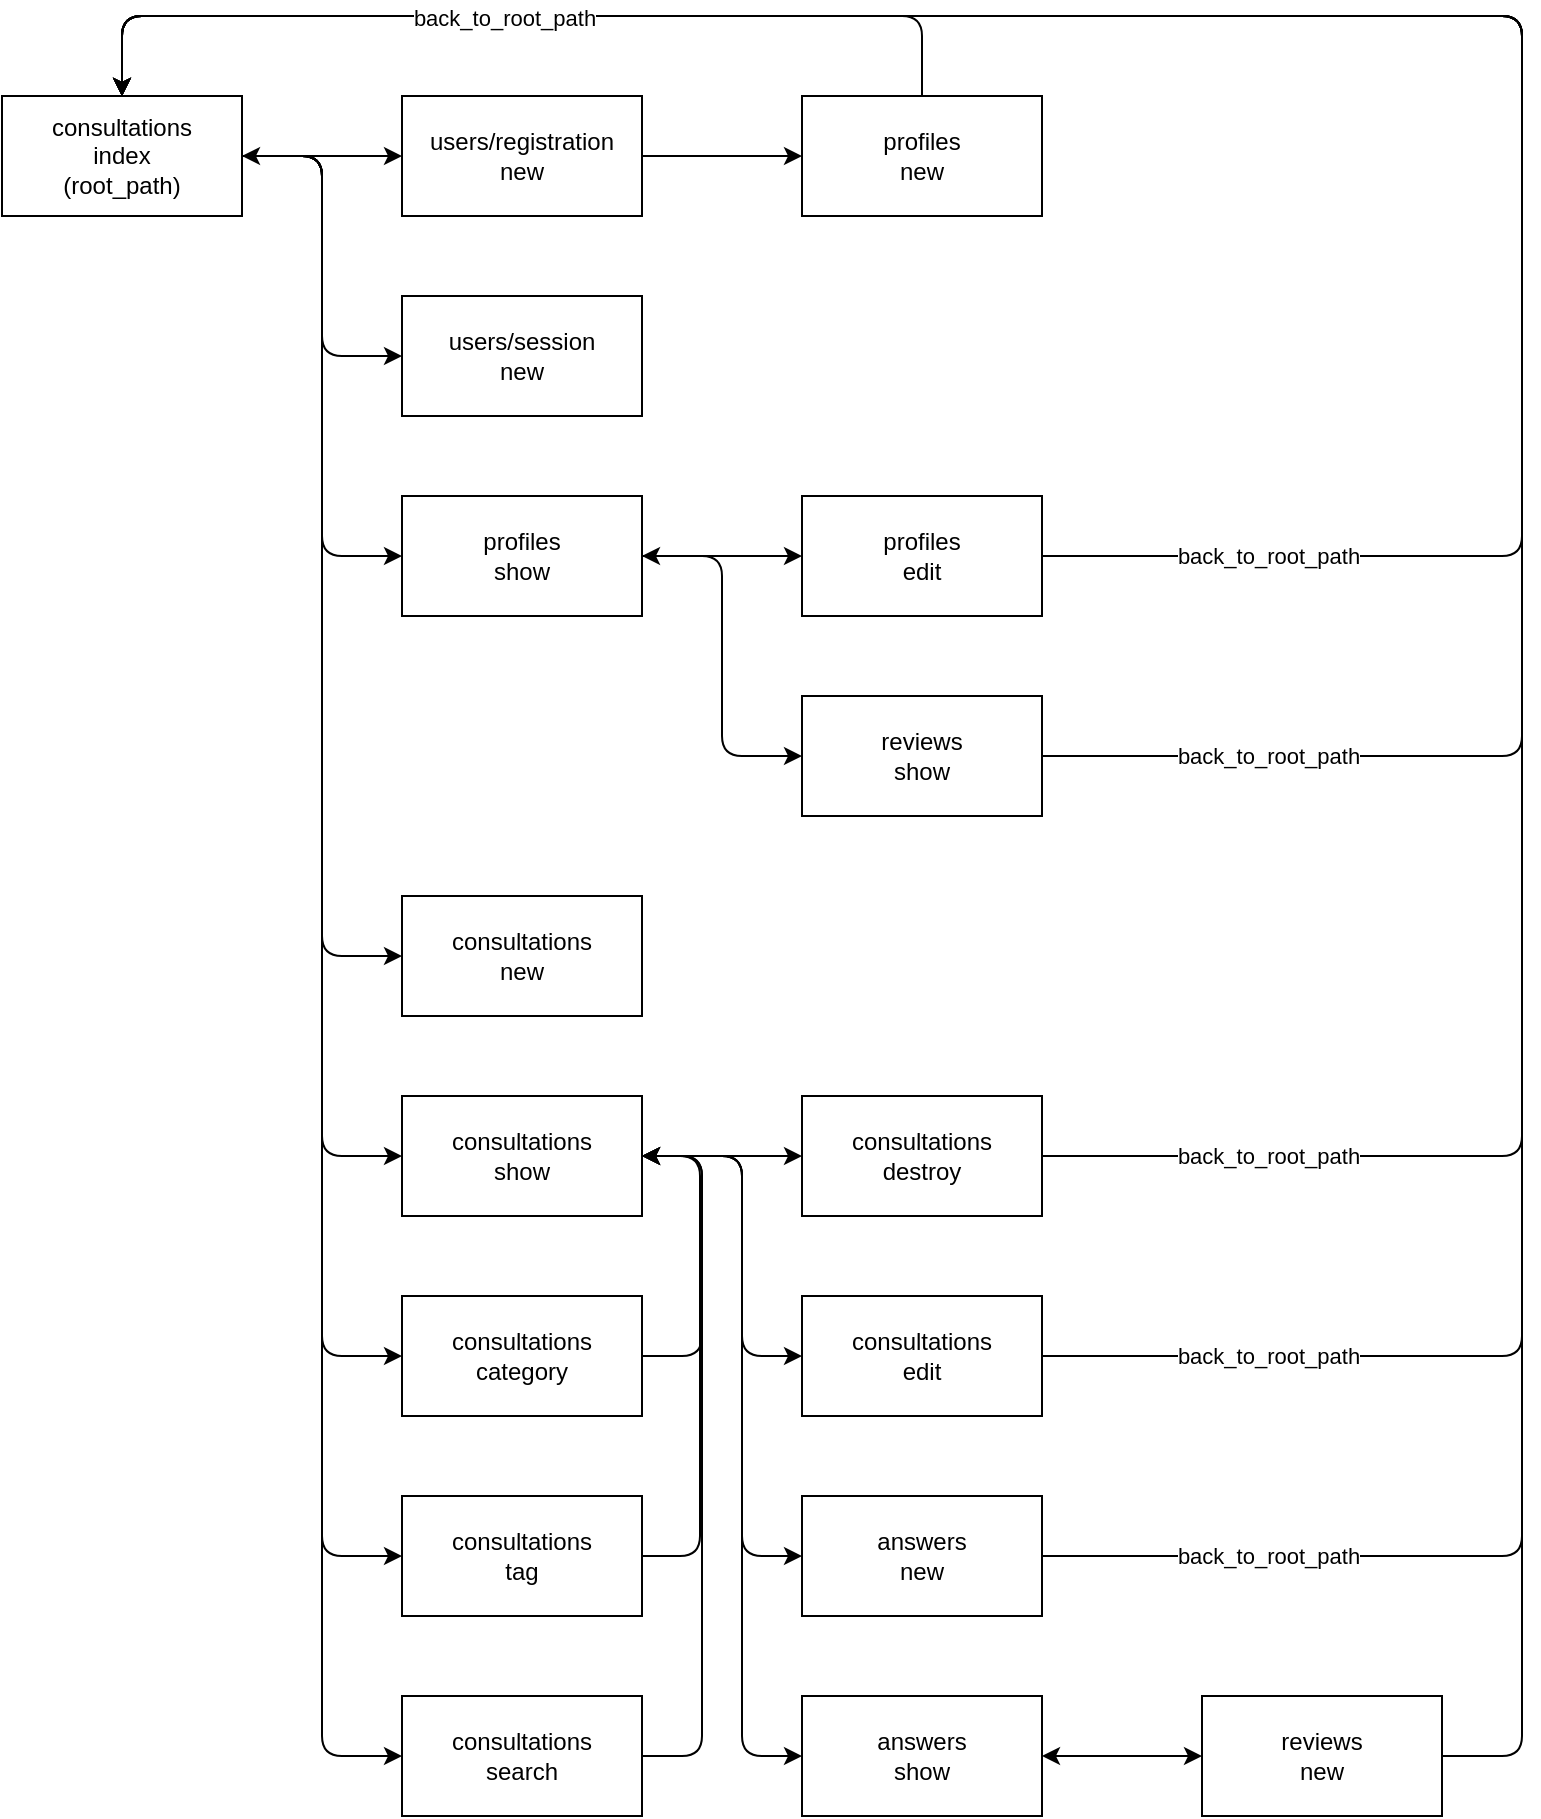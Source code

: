<mxfile>
    <diagram id="WjuMftYrR1vNwsWyqfVY" name="ページ1">
        <mxGraphModel dx="357" dy="627" grid="1" gridSize="10" guides="1" tooltips="1" connect="1" arrows="1" fold="1" page="1" pageScale="1" pageWidth="827" pageHeight="1169" math="0" shadow="0">
            <root>
                <mxCell id="0"/>
                <mxCell id="1" parent="0"/>
                <mxCell id="40" value="" style="edgeStyle=elbowEdgeStyle;elbow=vertical;html=1;startArrow=none;startFill=0;entryX=0;entryY=0.5;entryDx=0;entryDy=0;exitX=1;exitY=0.5;exitDx=0;exitDy=0;" parent="1" source="2" target="6" edge="1">
                    <mxGeometry relative="1" as="geometry"/>
                </mxCell>
                <mxCell id="2" value="users/registration&lt;br&gt;new" style="rounded=0;whiteSpace=wrap;html=1;" parent="1" vertex="1">
                    <mxGeometry x="240" y="80" width="120" height="60" as="geometry"/>
                </mxCell>
                <mxCell id="3" value="consultations&lt;br&gt;index&lt;br&gt;(root_path)" style="rounded=0;whiteSpace=wrap;html=1;" parent="1" vertex="1">
                    <mxGeometry x="40" y="80" width="120" height="60" as="geometry"/>
                </mxCell>
                <mxCell id="4" value="users/session&lt;br&gt;new" style="rounded=0;whiteSpace=wrap;html=1;" parent="1" vertex="1">
                    <mxGeometry x="240" y="180" width="120" height="60" as="geometry"/>
                </mxCell>
                <mxCell id="6" value="profiles&lt;br&gt;new" style="rounded=0;whiteSpace=wrap;html=1;" parent="1" vertex="1">
                    <mxGeometry x="440" y="80" width="120" height="60" as="geometry"/>
                </mxCell>
                <mxCell id="45" value="" style="edgeStyle=elbowEdgeStyle;elbow=vertical;html=1;startArrow=classic;startFill=1;exitX=1;exitY=0.5;exitDx=0;exitDy=0;entryX=0;entryY=0.5;entryDx=0;entryDy=0;" parent="1" source="7" target="9" edge="1">
                    <mxGeometry relative="1" as="geometry"/>
                </mxCell>
                <mxCell id="7" value="profiles&lt;br&gt;show" style="rounded=0;whiteSpace=wrap;html=1;" parent="1" vertex="1">
                    <mxGeometry x="240" y="280" width="120" height="60" as="geometry"/>
                </mxCell>
                <mxCell id="8" value="consultations&lt;br&gt;show" style="rounded=0;whiteSpace=wrap;html=1;" parent="1" vertex="1">
                    <mxGeometry x="240" y="580" width="120" height="60" as="geometry"/>
                </mxCell>
                <mxCell id="9" value="profiles&lt;br&gt;edit" style="rounded=0;whiteSpace=wrap;html=1;" parent="1" vertex="1">
                    <mxGeometry x="440" y="280" width="120" height="60" as="geometry"/>
                </mxCell>
                <mxCell id="10" value="consultations&lt;br&gt;category" style="rounded=0;whiteSpace=wrap;html=1;" parent="1" vertex="1">
                    <mxGeometry x="240" y="680" width="120" height="60" as="geometry"/>
                </mxCell>
                <mxCell id="11" value="consultations&lt;br&gt;tag" style="rounded=0;whiteSpace=wrap;html=1;" parent="1" vertex="1">
                    <mxGeometry x="240" y="780" width="120" height="60" as="geometry"/>
                </mxCell>
                <mxCell id="12" value="consultations&lt;br&gt;search" style="rounded=0;whiteSpace=wrap;html=1;" parent="1" vertex="1">
                    <mxGeometry x="240" y="880" width="120" height="60" as="geometry"/>
                </mxCell>
                <mxCell id="14" value="answers&lt;br&gt;new" style="rounded=0;whiteSpace=wrap;html=1;" parent="1" vertex="1">
                    <mxGeometry x="440" y="780" width="120" height="60" as="geometry"/>
                </mxCell>
                <mxCell id="39" value="" style="edgeStyle=elbowEdgeStyle;elbow=vertical;html=1;startArrow=classic;startFill=1;exitX=1;exitY=0.5;exitDx=0;exitDy=0;entryX=0;entryY=0.5;entryDx=0;entryDy=0;" parent="1" source="15" target="16" edge="1">
                    <mxGeometry relative="1" as="geometry">
                        <mxPoint x="590" y="880" as="sourcePoint"/>
                    </mxGeometry>
                </mxCell>
                <mxCell id="15" value="answers&lt;br&gt;show" style="rounded=0;whiteSpace=wrap;html=1;" parent="1" vertex="1">
                    <mxGeometry x="440" y="880" width="120" height="60" as="geometry"/>
                </mxCell>
                <mxCell id="16" value="reviews&lt;br&gt;new" style="rounded=0;whiteSpace=wrap;html=1;" parent="1" vertex="1">
                    <mxGeometry x="640" y="880" width="120" height="60" as="geometry"/>
                </mxCell>
                <mxCell id="17" value="consultations&lt;br&gt;edit" style="rounded=0;whiteSpace=wrap;html=1;" parent="1" vertex="1">
                    <mxGeometry x="440" y="680" width="120" height="60" as="geometry"/>
                </mxCell>
                <mxCell id="18" value="reviews&lt;br&gt;show" style="rounded=0;whiteSpace=wrap;html=1;" parent="1" vertex="1">
                    <mxGeometry x="440" y="380" width="120" height="60" as="geometry"/>
                </mxCell>
                <mxCell id="23" value="" style="endArrow=classic;startArrow=classic;html=1;exitX=1;exitY=0.5;exitDx=0;exitDy=0;entryX=0;entryY=0.5;entryDx=0;entryDy=0;" parent="1" source="3" target="2" edge="1">
                    <mxGeometry width="50" height="50" relative="1" as="geometry">
                        <mxPoint x="190" y="160" as="sourcePoint"/>
                        <mxPoint x="230" y="110" as="targetPoint"/>
                    </mxGeometry>
                </mxCell>
                <mxCell id="26" value="" style="edgeStyle=elbowEdgeStyle;elbow=horizontal;endArrow=classic;html=1;entryX=0;entryY=0.5;entryDx=0;entryDy=0;startArrow=none;startFill=0;exitX=1;exitY=0.5;exitDx=0;exitDy=0;" parent="1" source="3" target="4" edge="1">
                    <mxGeometry width="50" height="50" relative="1" as="geometry">
                        <mxPoint x="160" y="110" as="sourcePoint"/>
                        <mxPoint x="230" y="230" as="targetPoint"/>
                    </mxGeometry>
                </mxCell>
                <mxCell id="27" value="" style="edgeStyle=elbowEdgeStyle;elbow=horizontal;endArrow=classic;html=1;entryX=0;entryY=0.5;entryDx=0;entryDy=0;startArrow=none;startFill=0;exitX=1;exitY=0.5;exitDx=0;exitDy=0;" parent="1" source="3" target="7" edge="1">
                    <mxGeometry width="50" height="50" relative="1" as="geometry">
                        <mxPoint x="160" y="100" as="sourcePoint"/>
                        <mxPoint x="240" y="210" as="targetPoint"/>
                    </mxGeometry>
                </mxCell>
                <mxCell id="28" value="" style="edgeStyle=elbowEdgeStyle;elbow=horizontal;endArrow=classic;html=1;startArrow=none;startFill=0;entryX=0;entryY=0.5;entryDx=0;entryDy=0;exitX=1;exitY=0.5;exitDx=0;exitDy=0;" parent="1" source="3" target="12" edge="1">
                    <mxGeometry width="50" height="50" relative="1" as="geometry">
                        <mxPoint x="160" y="110" as="sourcePoint"/>
                        <mxPoint x="240" y="310" as="targetPoint"/>
                    </mxGeometry>
                </mxCell>
                <mxCell id="29" value="" style="edgeStyle=elbowEdgeStyle;elbow=horizontal;endArrow=classic;html=1;entryX=0;entryY=0.5;entryDx=0;entryDy=0;startArrow=none;startFill=0;exitX=1;exitY=0.5;exitDx=0;exitDy=0;" parent="1" source="3" target="11" edge="1">
                    <mxGeometry width="50" height="50" relative="1" as="geometry">
                        <mxPoint x="160" y="110" as="sourcePoint"/>
                        <mxPoint x="240" y="770" as="targetPoint"/>
                    </mxGeometry>
                </mxCell>
                <mxCell id="30" value="" style="edgeStyle=elbowEdgeStyle;elbow=horizontal;endArrow=classic;html=1;entryX=0;entryY=0.5;entryDx=0;entryDy=0;startArrow=none;startFill=0;exitX=1;exitY=0.5;exitDx=0;exitDy=0;" parent="1" source="3" target="10" edge="1">
                    <mxGeometry width="50" height="50" relative="1" as="geometry">
                        <mxPoint x="160" y="-10" as="sourcePoint"/>
                        <mxPoint x="240" y="650" as="targetPoint"/>
                    </mxGeometry>
                </mxCell>
                <mxCell id="31" value="" style="edgeStyle=elbowEdgeStyle;elbow=horizontal;endArrow=classic;html=1;entryX=0;entryY=0.5;entryDx=0;entryDy=0;startArrow=none;startFill=0;exitX=1;exitY=0.5;exitDx=0;exitDy=0;" parent="1" source="3" target="8" edge="1">
                    <mxGeometry width="50" height="50" relative="1" as="geometry">
                        <mxPoint x="160" y="10" as="sourcePoint"/>
                        <mxPoint x="240" y="550" as="targetPoint"/>
                    </mxGeometry>
                </mxCell>
                <mxCell id="32" value="" style="edgeStyle=elbowEdgeStyle;elbow=horizontal;endArrow=classic;html=1;entryX=1;entryY=0.5;entryDx=0;entryDy=0;exitX=1;exitY=0.5;exitDx=0;exitDy=0;" parent="1" source="12" target="8" edge="1">
                    <mxGeometry width="50" height="50" relative="1" as="geometry">
                        <mxPoint x="360" y="910" as="sourcePoint"/>
                        <mxPoint x="410" y="860" as="targetPoint"/>
                        <Array as="points">
                            <mxPoint x="390" y="770"/>
                        </Array>
                    </mxGeometry>
                </mxCell>
                <mxCell id="33" value="" style="edgeStyle=elbowEdgeStyle;elbow=horizontal;endArrow=classic;html=1;entryX=1;entryY=0.5;entryDx=0;entryDy=0;exitX=1;exitY=0.5;exitDx=0;exitDy=0;" parent="1" source="11" target="8" edge="1">
                    <mxGeometry width="50" height="50" relative="1" as="geometry">
                        <mxPoint x="359" y="810" as="sourcePoint"/>
                        <mxPoint x="359" y="510" as="targetPoint"/>
                        <Array as="points">
                            <mxPoint x="389" y="670"/>
                        </Array>
                    </mxGeometry>
                </mxCell>
                <mxCell id="34" value="" style="edgeStyle=elbowEdgeStyle;elbow=horizontal;endArrow=classic;html=1;entryX=1;entryY=0.5;entryDx=0;entryDy=0;exitX=1;exitY=0.5;exitDx=0;exitDy=0;" parent="1" source="10" target="8" edge="1">
                    <mxGeometry width="50" height="50" relative="1" as="geometry">
                        <mxPoint x="360" y="710" as="sourcePoint"/>
                        <mxPoint x="361" y="510" as="targetPoint"/>
                        <Array as="points">
                            <mxPoint x="390" y="570"/>
                        </Array>
                    </mxGeometry>
                </mxCell>
                <mxCell id="37" value="" style="edgeStyle=elbowEdgeStyle;elbow=horizontal;endArrow=classic;html=1;startArrow=none;startFill=0;entryX=0;entryY=0.5;entryDx=0;entryDy=0;exitX=1;exitY=0.5;exitDx=0;exitDy=0;" parent="1" source="8" target="14" edge="1">
                    <mxGeometry width="50" height="50" relative="1" as="geometry">
                        <mxPoint x="360" y="610" as="sourcePoint"/>
                        <mxPoint x="440" y="710" as="targetPoint"/>
                        <Array as="points">
                            <mxPoint x="410" y="660"/>
                        </Array>
                    </mxGeometry>
                </mxCell>
                <mxCell id="38" value="" style="edgeStyle=elbowEdgeStyle;elbow=horizontal;endArrow=classic;html=1;startArrow=none;startFill=0;entryX=0;entryY=0.5;entryDx=0;entryDy=0;exitX=1;exitY=0.5;exitDx=0;exitDy=0;" parent="1" source="8" target="15" edge="1">
                    <mxGeometry width="50" height="50" relative="1" as="geometry">
                        <mxPoint x="360" y="610" as="sourcePoint"/>
                        <mxPoint x="440" y="810" as="targetPoint"/>
                        <Array as="points">
                            <mxPoint x="410" y="760"/>
                        </Array>
                    </mxGeometry>
                </mxCell>
                <mxCell id="41" value="consultations&lt;br&gt;new" style="rounded=0;whiteSpace=wrap;html=1;" parent="1" vertex="1">
                    <mxGeometry x="240" y="480" width="120" height="60" as="geometry"/>
                </mxCell>
                <mxCell id="42" value="" style="edgeStyle=elbowEdgeStyle;elbow=horizontal;endArrow=classic;html=1;entryX=0;entryY=0.5;entryDx=0;entryDy=0;startArrow=none;startFill=0;exitX=1;exitY=0.5;exitDx=0;exitDy=0;" parent="1" source="3" target="41" edge="1">
                    <mxGeometry width="50" height="50" relative="1" as="geometry">
                        <mxPoint x="160" y="230" as="sourcePoint"/>
                        <mxPoint x="240" y="430" as="targetPoint"/>
                    </mxGeometry>
                </mxCell>
                <mxCell id="44" value="" style="edgeStyle=elbowEdgeStyle;elbow=vertical;html=1;startArrow=classic;startFill=1;entryX=1;entryY=0.5;entryDx=0;entryDy=0;exitX=0;exitY=0.5;exitDx=0;exitDy=0;" parent="1" source="43" target="8" edge="1">
                    <mxGeometry relative="1" as="geometry"/>
                </mxCell>
                <mxCell id="43" value="consultations&lt;br&gt;destroy" style="rounded=0;whiteSpace=wrap;html=1;" parent="1" vertex="1">
                    <mxGeometry x="440" y="580" width="120" height="60" as="geometry"/>
                </mxCell>
                <mxCell id="46" value="" style="edgeStyle=elbowEdgeStyle;elbow=horizontal;endArrow=classic;html=1;entryX=0;entryY=0.5;entryDx=0;entryDy=0;startArrow=none;startFill=0;exitX=1;exitY=0.5;exitDx=0;exitDy=0;" parent="1" source="7" target="18" edge="1">
                    <mxGeometry width="50" height="50" relative="1" as="geometry">
                        <mxPoint x="370" y="320" as="sourcePoint"/>
                        <mxPoint x="450" y="420" as="targetPoint"/>
                    </mxGeometry>
                </mxCell>
                <mxCell id="50" value="" style="edgeStyle=segmentEdgeStyle;endArrow=classic;html=1;elbow=vertical;exitX=1;exitY=0.5;exitDx=0;exitDy=0;entryX=0.5;entryY=0;entryDx=0;entryDy=0;" parent="1" source="16" target="3" edge="1">
                    <mxGeometry width="50" height="50" relative="1" as="geometry">
                        <mxPoint x="760" y="910" as="sourcePoint"/>
                        <mxPoint x="220" y="40" as="targetPoint"/>
                        <Array as="points">
                            <mxPoint x="800" y="910"/>
                            <mxPoint x="800" y="40"/>
                            <mxPoint x="100" y="40"/>
                        </Array>
                    </mxGeometry>
                </mxCell>
                <mxCell id="51" value="" style="edgeStyle=segmentEdgeStyle;endArrow=classic;html=1;elbow=vertical;exitX=1;exitY=0.5;exitDx=0;exitDy=0;entryX=0.5;entryY=0;entryDx=0;entryDy=0;" parent="1" source="14" target="3" edge="1">
                    <mxGeometry width="50" height="50" relative="1" as="geometry">
                        <mxPoint x="770" y="920" as="sourcePoint"/>
                        <mxPoint x="110" y="70" as="targetPoint"/>
                        <Array as="points">
                            <mxPoint x="800" y="810"/>
                            <mxPoint x="800" y="40"/>
                            <mxPoint x="100" y="40"/>
                        </Array>
                    </mxGeometry>
                </mxCell>
                <mxCell id="52" value="" style="edgeStyle=segmentEdgeStyle;endArrow=classic;html=1;elbow=vertical;exitX=1;exitY=0.5;exitDx=0;exitDy=0;entryX=0.5;entryY=0;entryDx=0;entryDy=0;" parent="1" source="17" target="3" edge="1">
                    <mxGeometry width="50" height="50" relative="1" as="geometry">
                        <mxPoint x="560" y="810" as="sourcePoint"/>
                        <mxPoint x="100" y="80" as="targetPoint"/>
                        <Array as="points">
                            <mxPoint x="800" y="710"/>
                            <mxPoint x="800" y="40"/>
                            <mxPoint x="100" y="40"/>
                        </Array>
                    </mxGeometry>
                </mxCell>
                <mxCell id="53" value="" style="edgeStyle=elbowEdgeStyle;elbow=horizontal;endArrow=classic;html=1;startArrow=none;startFill=0;entryX=0;entryY=0.5;entryDx=0;entryDy=0;exitX=1;exitY=0.5;exitDx=0;exitDy=0;" parent="1" source="8" target="17" edge="1">
                    <mxGeometry width="50" height="50" relative="1" as="geometry">
                        <mxPoint x="360" y="450" as="sourcePoint"/>
                        <mxPoint x="440" y="750" as="targetPoint"/>
                        <Array as="points">
                            <mxPoint x="410" y="600"/>
                        </Array>
                    </mxGeometry>
                </mxCell>
                <mxCell id="54" value="" style="edgeStyle=segmentEdgeStyle;endArrow=classic;html=1;elbow=vertical;exitX=1;exitY=0.5;exitDx=0;exitDy=0;entryX=0.5;entryY=0;entryDx=0;entryDy=0;" parent="1" source="43" target="3" edge="1">
                    <mxGeometry width="50" height="50" relative="1" as="geometry">
                        <mxPoint x="560" y="620" as="sourcePoint"/>
                        <mxPoint x="100" y="-10" as="targetPoint"/>
                        <Array as="points">
                            <mxPoint x="800" y="610"/>
                            <mxPoint x="800" y="40"/>
                            <mxPoint x="100" y="40"/>
                        </Array>
                    </mxGeometry>
                </mxCell>
                <mxCell id="55" value="" style="edgeStyle=segmentEdgeStyle;endArrow=classic;html=1;elbow=vertical;exitX=1;exitY=0.5;exitDx=0;exitDy=0;entryX=0.5;entryY=0;entryDx=0;entryDy=0;" parent="1" source="18" target="3" edge="1">
                    <mxGeometry width="50" height="50" relative="1" as="geometry">
                        <mxPoint x="570" y="620" as="sourcePoint"/>
                        <mxPoint x="110" y="90" as="targetPoint"/>
                        <Array as="points">
                            <mxPoint x="800" y="410"/>
                            <mxPoint x="800" y="40"/>
                            <mxPoint x="100" y="40"/>
                        </Array>
                    </mxGeometry>
                </mxCell>
                <mxCell id="56" value="" style="edgeStyle=segmentEdgeStyle;endArrow=classic;html=1;elbow=vertical;entryX=0.5;entryY=0;entryDx=0;entryDy=0;exitX=1;exitY=0.5;exitDx=0;exitDy=0;" parent="1" source="9" target="3" edge="1">
                    <mxGeometry width="50" height="50" relative="1" as="geometry">
                        <mxPoint x="560" y="310" as="sourcePoint"/>
                        <mxPoint x="100" y="-20" as="targetPoint"/>
                        <Array as="points">
                            <mxPoint x="800" y="310"/>
                            <mxPoint x="800" y="40"/>
                            <mxPoint x="100" y="40"/>
                        </Array>
                    </mxGeometry>
                </mxCell>
                <mxCell id="60" value="back_to_root_path" style="edgeLabel;html=1;align=center;verticalAlign=middle;resizable=0;points=[];" parent="56" vertex="1" connectable="0">
                    <mxGeometry x="-0.835" y="-1" relative="1" as="geometry">
                        <mxPoint x="10" y="-1" as="offset"/>
                    </mxGeometry>
                </mxCell>
                <mxCell id="57" value="" style="edgeStyle=segmentEdgeStyle;endArrow=classic;html=1;elbow=vertical;entryX=0.5;entryY=0;entryDx=0;entryDy=0;exitX=0.5;exitY=0;exitDx=0;exitDy=0;" parent="1" source="6" target="3" edge="1">
                    <mxGeometry width="50" height="50" relative="1" as="geometry">
                        <mxPoint x="530" y="60" as="sourcePoint"/>
                        <mxPoint x="550" y="30" as="targetPoint"/>
                        <Array as="points">
                            <mxPoint x="500" y="40"/>
                            <mxPoint x="100" y="40"/>
                        </Array>
                    </mxGeometry>
                </mxCell>
                <mxCell id="58" value="back_to_root_path" style="edgeLabel;html=1;align=center;verticalAlign=middle;resizable=0;points=[];" parent="57" vertex="1" connectable="0">
                    <mxGeometry x="0.038" y="1" relative="1" as="geometry">
                        <mxPoint as="offset"/>
                    </mxGeometry>
                </mxCell>
                <mxCell id="61" value="back_to_root_path" style="edgeLabel;html=1;align=center;verticalAlign=middle;resizable=0;points=[];" parent="1" vertex="1" connectable="0">
                    <mxGeometry x="672.857" y="410.0" as="geometry"/>
                </mxCell>
                <mxCell id="62" value="back_to_root_path" style="edgeLabel;html=1;align=center;verticalAlign=middle;resizable=0;points=[];" parent="1" vertex="1" connectable="0">
                    <mxGeometry x="672.857" y="610.0" as="geometry"/>
                </mxCell>
                <mxCell id="63" value="back_to_root_path" style="edgeLabel;html=1;align=center;verticalAlign=middle;resizable=0;points=[];" parent="1" vertex="1" connectable="0">
                    <mxGeometry x="672.857" y="710.0" as="geometry"/>
                </mxCell>
                <mxCell id="64" value="back_to_root_path" style="edgeLabel;html=1;align=center;verticalAlign=middle;resizable=0;points=[];" parent="1" vertex="1" connectable="0">
                    <mxGeometry x="672.857" y="810.0" as="geometry"/>
                </mxCell>
            </root>
        </mxGraphModel>
    </diagram>
</mxfile>